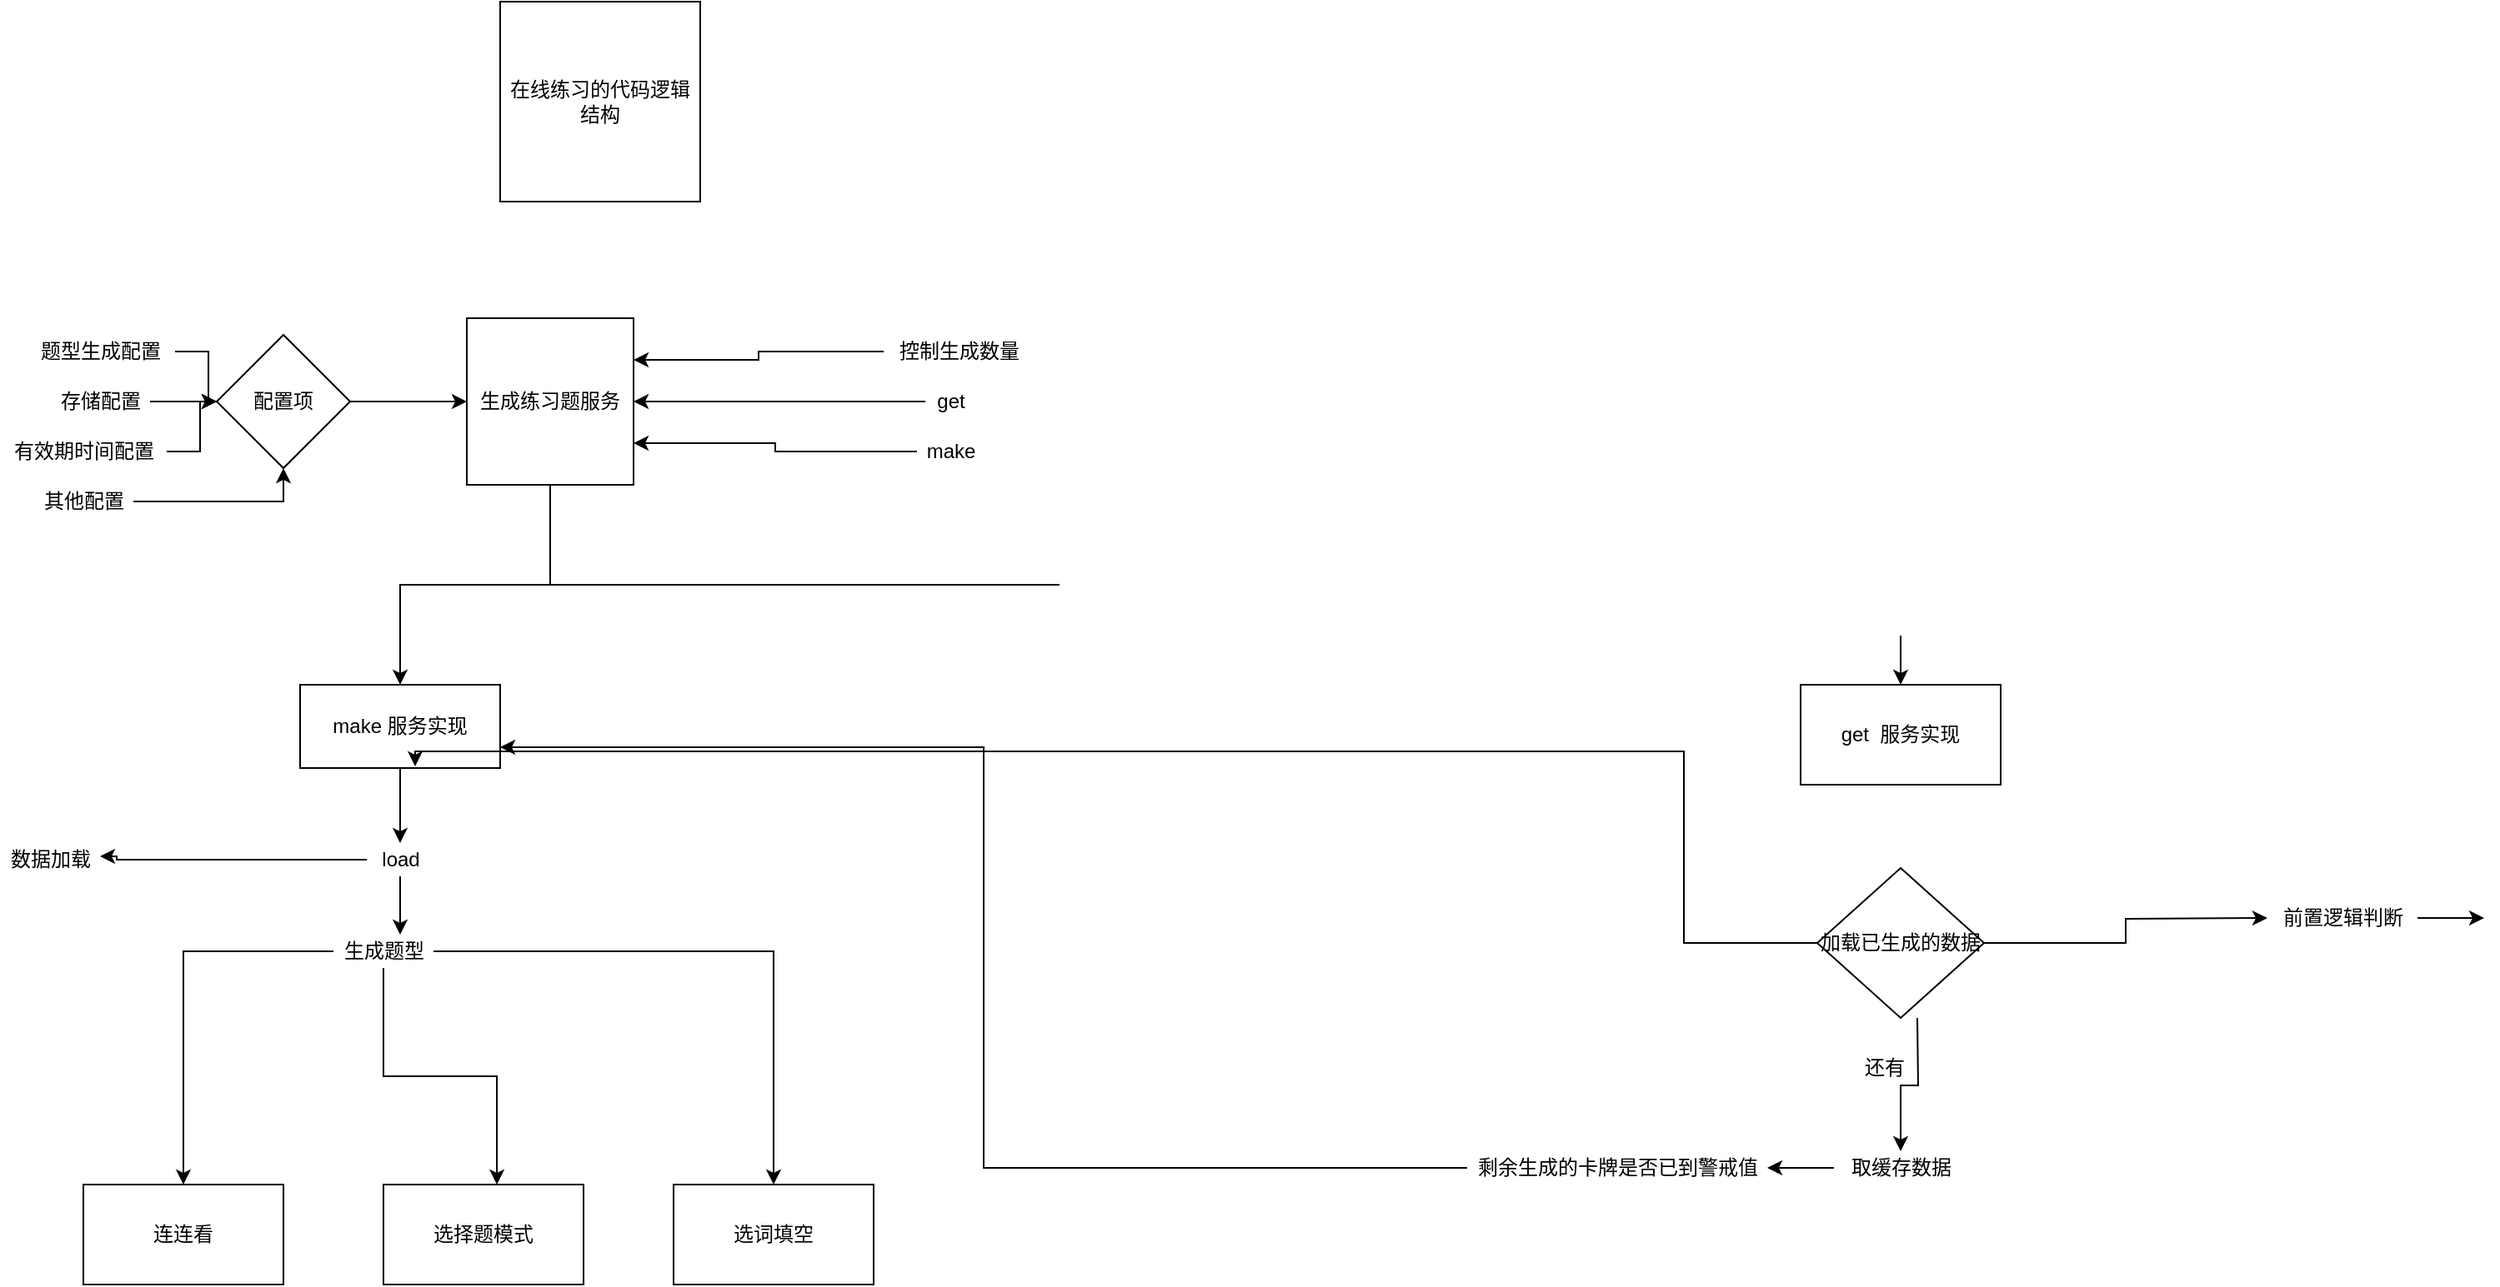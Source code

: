 <mxfile version="14.2.2" type="github">
  <diagram id="dF_qkSadvA-WX4MBEM9q" name="Page-1">
    <mxGraphModel dx="1401" dy="754" grid="1" gridSize="10" guides="1" tooltips="1" connect="1" arrows="1" fold="1" page="1" pageScale="1" pageWidth="827" pageHeight="1169" math="0" shadow="0">
      <root>
        <mxCell id="0" />
        <mxCell id="1" parent="0" />
        <mxCell id="G4-1y-KEtFYx3KAaQVzG-1" value="在线练习的代码逻辑结构&lt;br&gt;" style="whiteSpace=wrap;html=1;aspect=fixed;" vertex="1" parent="1">
          <mxGeometry x="310" y="80" width="120" height="120" as="geometry" />
        </mxCell>
        <mxCell id="G4-1y-KEtFYx3KAaQVzG-2" value="连连看" style="rounded=0;whiteSpace=wrap;html=1;" vertex="1" parent="1">
          <mxGeometry x="60" y="790" width="120" height="60" as="geometry" />
        </mxCell>
        <mxCell id="G4-1y-KEtFYx3KAaQVzG-3" value="选择题模式" style="whiteSpace=wrap;html=1;" vertex="1" parent="1">
          <mxGeometry x="240" y="790" width="120" height="60" as="geometry" />
        </mxCell>
        <mxCell id="G4-1y-KEtFYx3KAaQVzG-4" value="选词填空" style="whiteSpace=wrap;html=1;" vertex="1" parent="1">
          <mxGeometry x="414" y="790" width="120" height="60" as="geometry" />
        </mxCell>
        <mxCell id="G4-1y-KEtFYx3KAaQVzG-30" style="edgeStyle=orthogonalEdgeStyle;rounded=0;orthogonalLoop=1;jettySize=auto;html=1;" edge="1" parent="1" source="G4-1y-KEtFYx3KAaQVzG-6" target="G4-1y-KEtFYx3KAaQVzG-7">
          <mxGeometry relative="1" as="geometry" />
        </mxCell>
        <mxCell id="G4-1y-KEtFYx3KAaQVzG-31" style="edgeStyle=orthogonalEdgeStyle;rounded=0;orthogonalLoop=1;jettySize=auto;html=1;" edge="1" parent="1" source="G4-1y-KEtFYx3KAaQVzG-6" target="G4-1y-KEtFYx3KAaQVzG-29">
          <mxGeometry relative="1" as="geometry">
            <Array as="points">
              <mxPoint x="340" y="430" />
              <mxPoint x="1150" y="430" />
            </Array>
          </mxGeometry>
        </mxCell>
        <mxCell id="G4-1y-KEtFYx3KAaQVzG-6" value="生成练习题服务&lt;br&gt;" style="whiteSpace=wrap;html=1;aspect=fixed;" vertex="1" parent="1">
          <mxGeometry x="290" y="270" width="100" height="100" as="geometry" />
        </mxCell>
        <mxCell id="G4-1y-KEtFYx3KAaQVzG-35" style="edgeStyle=orthogonalEdgeStyle;rounded=0;orthogonalLoop=1;jettySize=auto;html=1;" edge="1" parent="1" source="G4-1y-KEtFYx3KAaQVzG-7" target="G4-1y-KEtFYx3KAaQVzG-32">
          <mxGeometry relative="1" as="geometry" />
        </mxCell>
        <mxCell id="G4-1y-KEtFYx3KAaQVzG-7" value="make 服务实现&lt;br&gt;" style="whiteSpace=wrap;html=1;" vertex="1" parent="1">
          <mxGeometry x="190" y="490" width="120" height="50" as="geometry" />
        </mxCell>
        <mxCell id="G4-1y-KEtFYx3KAaQVzG-13" style="edgeStyle=orthogonalEdgeStyle;rounded=0;orthogonalLoop=1;jettySize=auto;html=1;entryX=1;entryY=0.25;entryDx=0;entryDy=0;" edge="1" parent="1" source="G4-1y-KEtFYx3KAaQVzG-9" target="G4-1y-KEtFYx3KAaQVzG-6">
          <mxGeometry relative="1" as="geometry" />
        </mxCell>
        <mxCell id="G4-1y-KEtFYx3KAaQVzG-9" value="控制生成数量" style="text;html=1;align=center;verticalAlign=middle;resizable=0;points=[];autosize=1;" vertex="1" parent="1">
          <mxGeometry x="540" y="280" width="90" height="20" as="geometry" />
        </mxCell>
        <mxCell id="G4-1y-KEtFYx3KAaQVzG-12" style="edgeStyle=orthogonalEdgeStyle;rounded=0;orthogonalLoop=1;jettySize=auto;html=1;" edge="1" parent="1" source="G4-1y-KEtFYx3KAaQVzG-11" target="G4-1y-KEtFYx3KAaQVzG-6">
          <mxGeometry relative="1" as="geometry" />
        </mxCell>
        <mxCell id="G4-1y-KEtFYx3KAaQVzG-11" value="配置项" style="rhombus;whiteSpace=wrap;html=1;" vertex="1" parent="1">
          <mxGeometry x="140" y="280" width="80" height="80" as="geometry" />
        </mxCell>
        <mxCell id="G4-1y-KEtFYx3KAaQVzG-28" style="edgeStyle=orthogonalEdgeStyle;rounded=0;orthogonalLoop=1;jettySize=auto;html=1;entryX=1;entryY=0.5;entryDx=0;entryDy=0;" edge="1" parent="1" source="G4-1y-KEtFYx3KAaQVzG-14" target="G4-1y-KEtFYx3KAaQVzG-6">
          <mxGeometry relative="1" as="geometry" />
        </mxCell>
        <mxCell id="G4-1y-KEtFYx3KAaQVzG-14" value="get" style="text;html=1;align=center;verticalAlign=middle;resizable=0;points=[];autosize=1;" vertex="1" parent="1">
          <mxGeometry x="565" y="310" width="30" height="20" as="geometry" />
        </mxCell>
        <mxCell id="G4-1y-KEtFYx3KAaQVzG-21" style="edgeStyle=orthogonalEdgeStyle;rounded=0;orthogonalLoop=1;jettySize=auto;html=1;" edge="1" parent="1" source="G4-1y-KEtFYx3KAaQVzG-15" target="G4-1y-KEtFYx3KAaQVzG-11">
          <mxGeometry relative="1" as="geometry" />
        </mxCell>
        <mxCell id="G4-1y-KEtFYx3KAaQVzG-15" value="题型生成配置" style="text;html=1;align=center;verticalAlign=middle;resizable=0;points=[];autosize=1;" vertex="1" parent="1">
          <mxGeometry x="25" y="280" width="90" height="20" as="geometry" />
        </mxCell>
        <mxCell id="G4-1y-KEtFYx3KAaQVzG-22" style="edgeStyle=orthogonalEdgeStyle;rounded=0;orthogonalLoop=1;jettySize=auto;html=1;" edge="1" parent="1" source="G4-1y-KEtFYx3KAaQVzG-16">
          <mxGeometry relative="1" as="geometry">
            <mxPoint x="140" y="320" as="targetPoint" />
          </mxGeometry>
        </mxCell>
        <mxCell id="G4-1y-KEtFYx3KAaQVzG-16" value="存储配置" style="text;html=1;align=center;verticalAlign=middle;resizable=0;points=[];autosize=1;" vertex="1" parent="1">
          <mxGeometry x="40" y="310" width="60" height="20" as="geometry" />
        </mxCell>
        <mxCell id="G4-1y-KEtFYx3KAaQVzG-23" style="edgeStyle=orthogonalEdgeStyle;rounded=0;orthogonalLoop=1;jettySize=auto;html=1;" edge="1" parent="1" source="G4-1y-KEtFYx3KAaQVzG-19" target="G4-1y-KEtFYx3KAaQVzG-11">
          <mxGeometry relative="1" as="geometry" />
        </mxCell>
        <mxCell id="G4-1y-KEtFYx3KAaQVzG-19" value="有效期时间配置&lt;br&gt;" style="text;html=1;align=center;verticalAlign=middle;resizable=0;points=[];autosize=1;" vertex="1" parent="1">
          <mxGeometry x="10" y="340" width="100" height="20" as="geometry" />
        </mxCell>
        <mxCell id="G4-1y-KEtFYx3KAaQVzG-24" style="edgeStyle=orthogonalEdgeStyle;rounded=0;orthogonalLoop=1;jettySize=auto;html=1;" edge="1" parent="1" source="G4-1y-KEtFYx3KAaQVzG-20" target="G4-1y-KEtFYx3KAaQVzG-11">
          <mxGeometry relative="1" as="geometry" />
        </mxCell>
        <mxCell id="G4-1y-KEtFYx3KAaQVzG-20" value="其他配置&lt;br&gt;" style="text;html=1;align=center;verticalAlign=middle;resizable=0;points=[];autosize=1;" vertex="1" parent="1">
          <mxGeometry x="30" y="370" width="60" height="20" as="geometry" />
        </mxCell>
        <mxCell id="G4-1y-KEtFYx3KAaQVzG-27" style="edgeStyle=orthogonalEdgeStyle;rounded=0;orthogonalLoop=1;jettySize=auto;html=1;entryX=1;entryY=0.75;entryDx=0;entryDy=0;" edge="1" parent="1" source="G4-1y-KEtFYx3KAaQVzG-26" target="G4-1y-KEtFYx3KAaQVzG-6">
          <mxGeometry relative="1" as="geometry" />
        </mxCell>
        <mxCell id="G4-1y-KEtFYx3KAaQVzG-26" value="make" style="text;html=1;align=center;verticalAlign=middle;resizable=0;points=[];autosize=1;" vertex="1" parent="1">
          <mxGeometry x="560" y="340" width="40" height="20" as="geometry" />
        </mxCell>
        <mxCell id="G4-1y-KEtFYx3KAaQVzG-29" value="get&amp;nbsp; 服务实现" style="whiteSpace=wrap;html=1;" vertex="1" parent="1">
          <mxGeometry x="1090" y="490" width="120" height="60" as="geometry" />
        </mxCell>
        <mxCell id="G4-1y-KEtFYx3KAaQVzG-33" style="edgeStyle=orthogonalEdgeStyle;rounded=0;orthogonalLoop=1;jettySize=auto;html=1;entryX=1;entryY=0.425;entryDx=0;entryDy=0;entryPerimeter=0;" edge="1" parent="1" source="G4-1y-KEtFYx3KAaQVzG-32" target="G4-1y-KEtFYx3KAaQVzG-34">
          <mxGeometry relative="1" as="geometry">
            <mxPoint x="80" y="600" as="targetPoint" />
            <Array as="points">
              <mxPoint x="80" y="595" />
              <mxPoint x="80" y="593" />
            </Array>
          </mxGeometry>
        </mxCell>
        <mxCell id="G4-1y-KEtFYx3KAaQVzG-44" style="edgeStyle=orthogonalEdgeStyle;rounded=0;orthogonalLoop=1;jettySize=auto;html=1;" edge="1" parent="1" source="G4-1y-KEtFYx3KAaQVzG-32">
          <mxGeometry relative="1" as="geometry">
            <mxPoint x="250" y="640" as="targetPoint" />
          </mxGeometry>
        </mxCell>
        <mxCell id="G4-1y-KEtFYx3KAaQVzG-32" value="load" style="text;html=1;align=center;verticalAlign=middle;resizable=0;points=[];autosize=1;" vertex="1" parent="1">
          <mxGeometry x="230" y="585" width="40" height="20" as="geometry" />
        </mxCell>
        <mxCell id="G4-1y-KEtFYx3KAaQVzG-34" value="数据加载" style="text;html=1;align=center;verticalAlign=middle;resizable=0;points=[];autosize=1;" vertex="1" parent="1">
          <mxGeometry x="10" y="584.5" width="60" height="20" as="geometry" />
        </mxCell>
        <mxCell id="G4-1y-KEtFYx3KAaQVzG-41" style="edgeStyle=orthogonalEdgeStyle;rounded=0;orthogonalLoop=1;jettySize=auto;html=1;" edge="1" parent="1" source="G4-1y-KEtFYx3KAaQVzG-40" target="G4-1y-KEtFYx3KAaQVzG-2">
          <mxGeometry relative="1" as="geometry">
            <mxPoint x="150" y="650" as="sourcePoint" />
          </mxGeometry>
        </mxCell>
        <mxCell id="G4-1y-KEtFYx3KAaQVzG-42" style="edgeStyle=orthogonalEdgeStyle;rounded=0;orthogonalLoop=1;jettySize=auto;html=1;entryX=0.567;entryY=0;entryDx=0;entryDy=0;entryPerimeter=0;" edge="1" parent="1" source="G4-1y-KEtFYx3KAaQVzG-40" target="G4-1y-KEtFYx3KAaQVzG-3">
          <mxGeometry relative="1" as="geometry" />
        </mxCell>
        <mxCell id="G4-1y-KEtFYx3KAaQVzG-43" style="edgeStyle=orthogonalEdgeStyle;rounded=0;orthogonalLoop=1;jettySize=auto;html=1;" edge="1" parent="1" source="G4-1y-KEtFYx3KAaQVzG-40" target="G4-1y-KEtFYx3KAaQVzG-4">
          <mxGeometry relative="1" as="geometry" />
        </mxCell>
        <mxCell id="G4-1y-KEtFYx3KAaQVzG-40" value="生成题型" style="text;html=1;align=center;verticalAlign=middle;resizable=0;points=[];autosize=1;" vertex="1" parent="1">
          <mxGeometry x="210" y="640" width="60" height="20" as="geometry" />
        </mxCell>
        <mxCell id="G4-1y-KEtFYx3KAaQVzG-84" style="edgeStyle=orthogonalEdgeStyle;rounded=0;orthogonalLoop=1;jettySize=auto;html=1;exitX=1;exitY=0.5;exitDx=0;exitDy=0;" edge="1" parent="1" source="G4-1y-KEtFYx3KAaQVzG-90">
          <mxGeometry relative="1" as="geometry">
            <mxPoint x="1370" y="630" as="targetPoint" />
            <mxPoint x="1220" y="660" as="sourcePoint" />
          </mxGeometry>
        </mxCell>
        <mxCell id="G4-1y-KEtFYx3KAaQVzG-89" style="edgeStyle=orthogonalEdgeStyle;rounded=0;orthogonalLoop=1;jettySize=auto;html=1;" edge="1" parent="1" target="G4-1y-KEtFYx3KAaQVzG-88">
          <mxGeometry relative="1" as="geometry">
            <mxPoint x="1160" y="690" as="sourcePoint" />
          </mxGeometry>
        </mxCell>
        <mxCell id="G4-1y-KEtFYx3KAaQVzG-86" style="edgeStyle=orthogonalEdgeStyle;rounded=0;orthogonalLoop=1;jettySize=auto;html=1;" edge="1" parent="1" source="G4-1y-KEtFYx3KAaQVzG-85">
          <mxGeometry relative="1" as="geometry">
            <mxPoint x="1500" y="630" as="targetPoint" />
          </mxGeometry>
        </mxCell>
        <mxCell id="G4-1y-KEtFYx3KAaQVzG-85" value="前置逻辑判断" style="text;html=1;align=center;verticalAlign=middle;resizable=0;points=[];autosize=1;" vertex="1" parent="1">
          <mxGeometry x="1370" y="620" width="90" height="20" as="geometry" />
        </mxCell>
        <mxCell id="G4-1y-KEtFYx3KAaQVzG-92" style="edgeStyle=orthogonalEdgeStyle;rounded=0;orthogonalLoop=1;jettySize=auto;html=1;" edge="1" parent="1" source="G4-1y-KEtFYx3KAaQVzG-88">
          <mxGeometry relative="1" as="geometry">
            <mxPoint x="1070" y="780" as="targetPoint" />
          </mxGeometry>
        </mxCell>
        <mxCell id="G4-1y-KEtFYx3KAaQVzG-88" value="取缓存数据" style="text;html=1;align=center;verticalAlign=middle;resizable=0;points=[];autosize=1;" vertex="1" parent="1">
          <mxGeometry x="1110" y="770" width="80" height="20" as="geometry" />
        </mxCell>
        <mxCell id="G4-1y-KEtFYx3KAaQVzG-95" style="edgeStyle=orthogonalEdgeStyle;rounded=0;orthogonalLoop=1;jettySize=auto;html=1;entryX=0.575;entryY=0.98;entryDx=0;entryDy=0;entryPerimeter=0;" edge="1" parent="1" source="G4-1y-KEtFYx3KAaQVzG-90" target="G4-1y-KEtFYx3KAaQVzG-7">
          <mxGeometry relative="1" as="geometry">
            <Array as="points">
              <mxPoint x="1020" y="645" />
              <mxPoint x="1020" y="530" />
              <mxPoint x="259" y="530" />
            </Array>
          </mxGeometry>
        </mxCell>
        <mxCell id="G4-1y-KEtFYx3KAaQVzG-90" value="&lt;span&gt;加载已生成的数据&lt;/span&gt;" style="rhombus;whiteSpace=wrap;html=1;" vertex="1" parent="1">
          <mxGeometry x="1100" y="600" width="100" height="90" as="geometry" />
        </mxCell>
        <mxCell id="G4-1y-KEtFYx3KAaQVzG-91" value="还有" style="text;html=1;align=center;verticalAlign=middle;resizable=0;points=[];autosize=1;" vertex="1" parent="1">
          <mxGeometry x="1120" y="710" width="40" height="20" as="geometry" />
        </mxCell>
        <mxCell id="G4-1y-KEtFYx3KAaQVzG-94" style="edgeStyle=orthogonalEdgeStyle;rounded=0;orthogonalLoop=1;jettySize=auto;html=1;entryX=1;entryY=0.75;entryDx=0;entryDy=0;" edge="1" parent="1" source="G4-1y-KEtFYx3KAaQVzG-93" target="G4-1y-KEtFYx3KAaQVzG-7">
          <mxGeometry relative="1" as="geometry" />
        </mxCell>
        <mxCell id="G4-1y-KEtFYx3KAaQVzG-93" value="剩余生成的卡牌是否已到警戒值" style="text;html=1;align=center;verticalAlign=middle;resizable=0;points=[];autosize=1;" vertex="1" parent="1">
          <mxGeometry x="890" y="770" width="180" height="20" as="geometry" />
        </mxCell>
      </root>
    </mxGraphModel>
  </diagram>
</mxfile>
